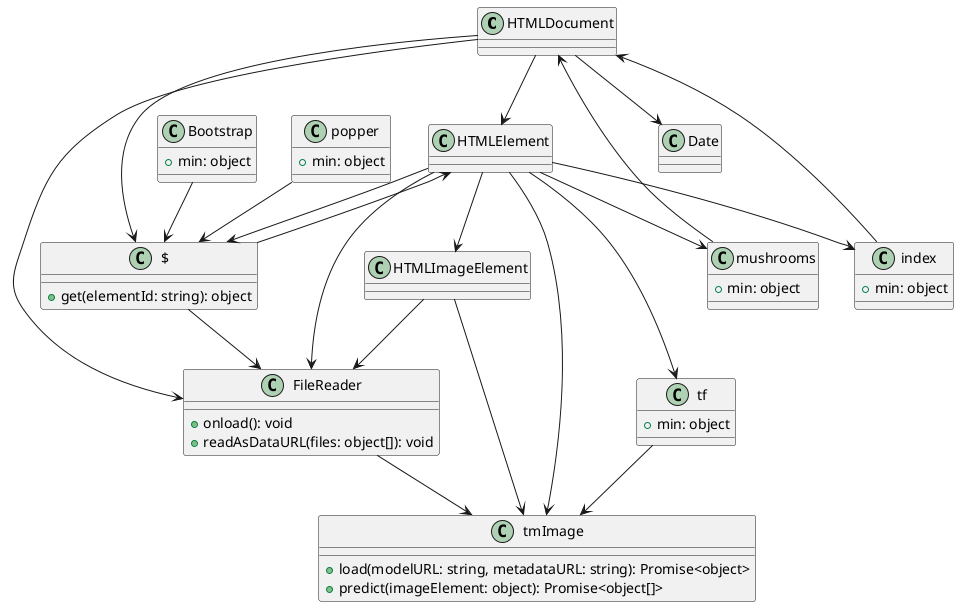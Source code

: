 @startuml

class HTMLDocument
class HTMLElement
class HTMLImageElement
class Date

class FileReader {
  +onload(): void
  +readAsDataURL(files: object[]): void
}

class tf {
  +min: object
}

class tmImage {
  +load(modelURL: string, metadataURL: string): Promise<object>
  +predict(imageElement: object): Promise<object[]>
}

class $ {
  +get(elementId: string): object
}

class Bootstrap {
  +min: object
}

class popper {
  +min: object
}

class mushrooms {
  +min: object
}

class index {
  +min: object
}

HTMLDocument --> HTMLElement
HTMLDocument --> FileReader
HTMLDocument --> $
HTMLDocument --> Date

HTMLElement --> HTMLImageElement
HTMLElement --> FileReader
HTMLElement --> $
HTMLElement --> tf
HTMLElement --> tmImage
HTMLElement --> mushrooms
HTMLElement --> index

HTMLImageElement --> FileReader
HTMLImageElement --> tmImage

FileReader --> tmImage

$ --> HTMLElement
$ --> FileReader

tf --> tmImage

Bootstrap --> $

popper --> $

mushrooms --> HTMLDocument

index --> HTMLDocument

@enduml
